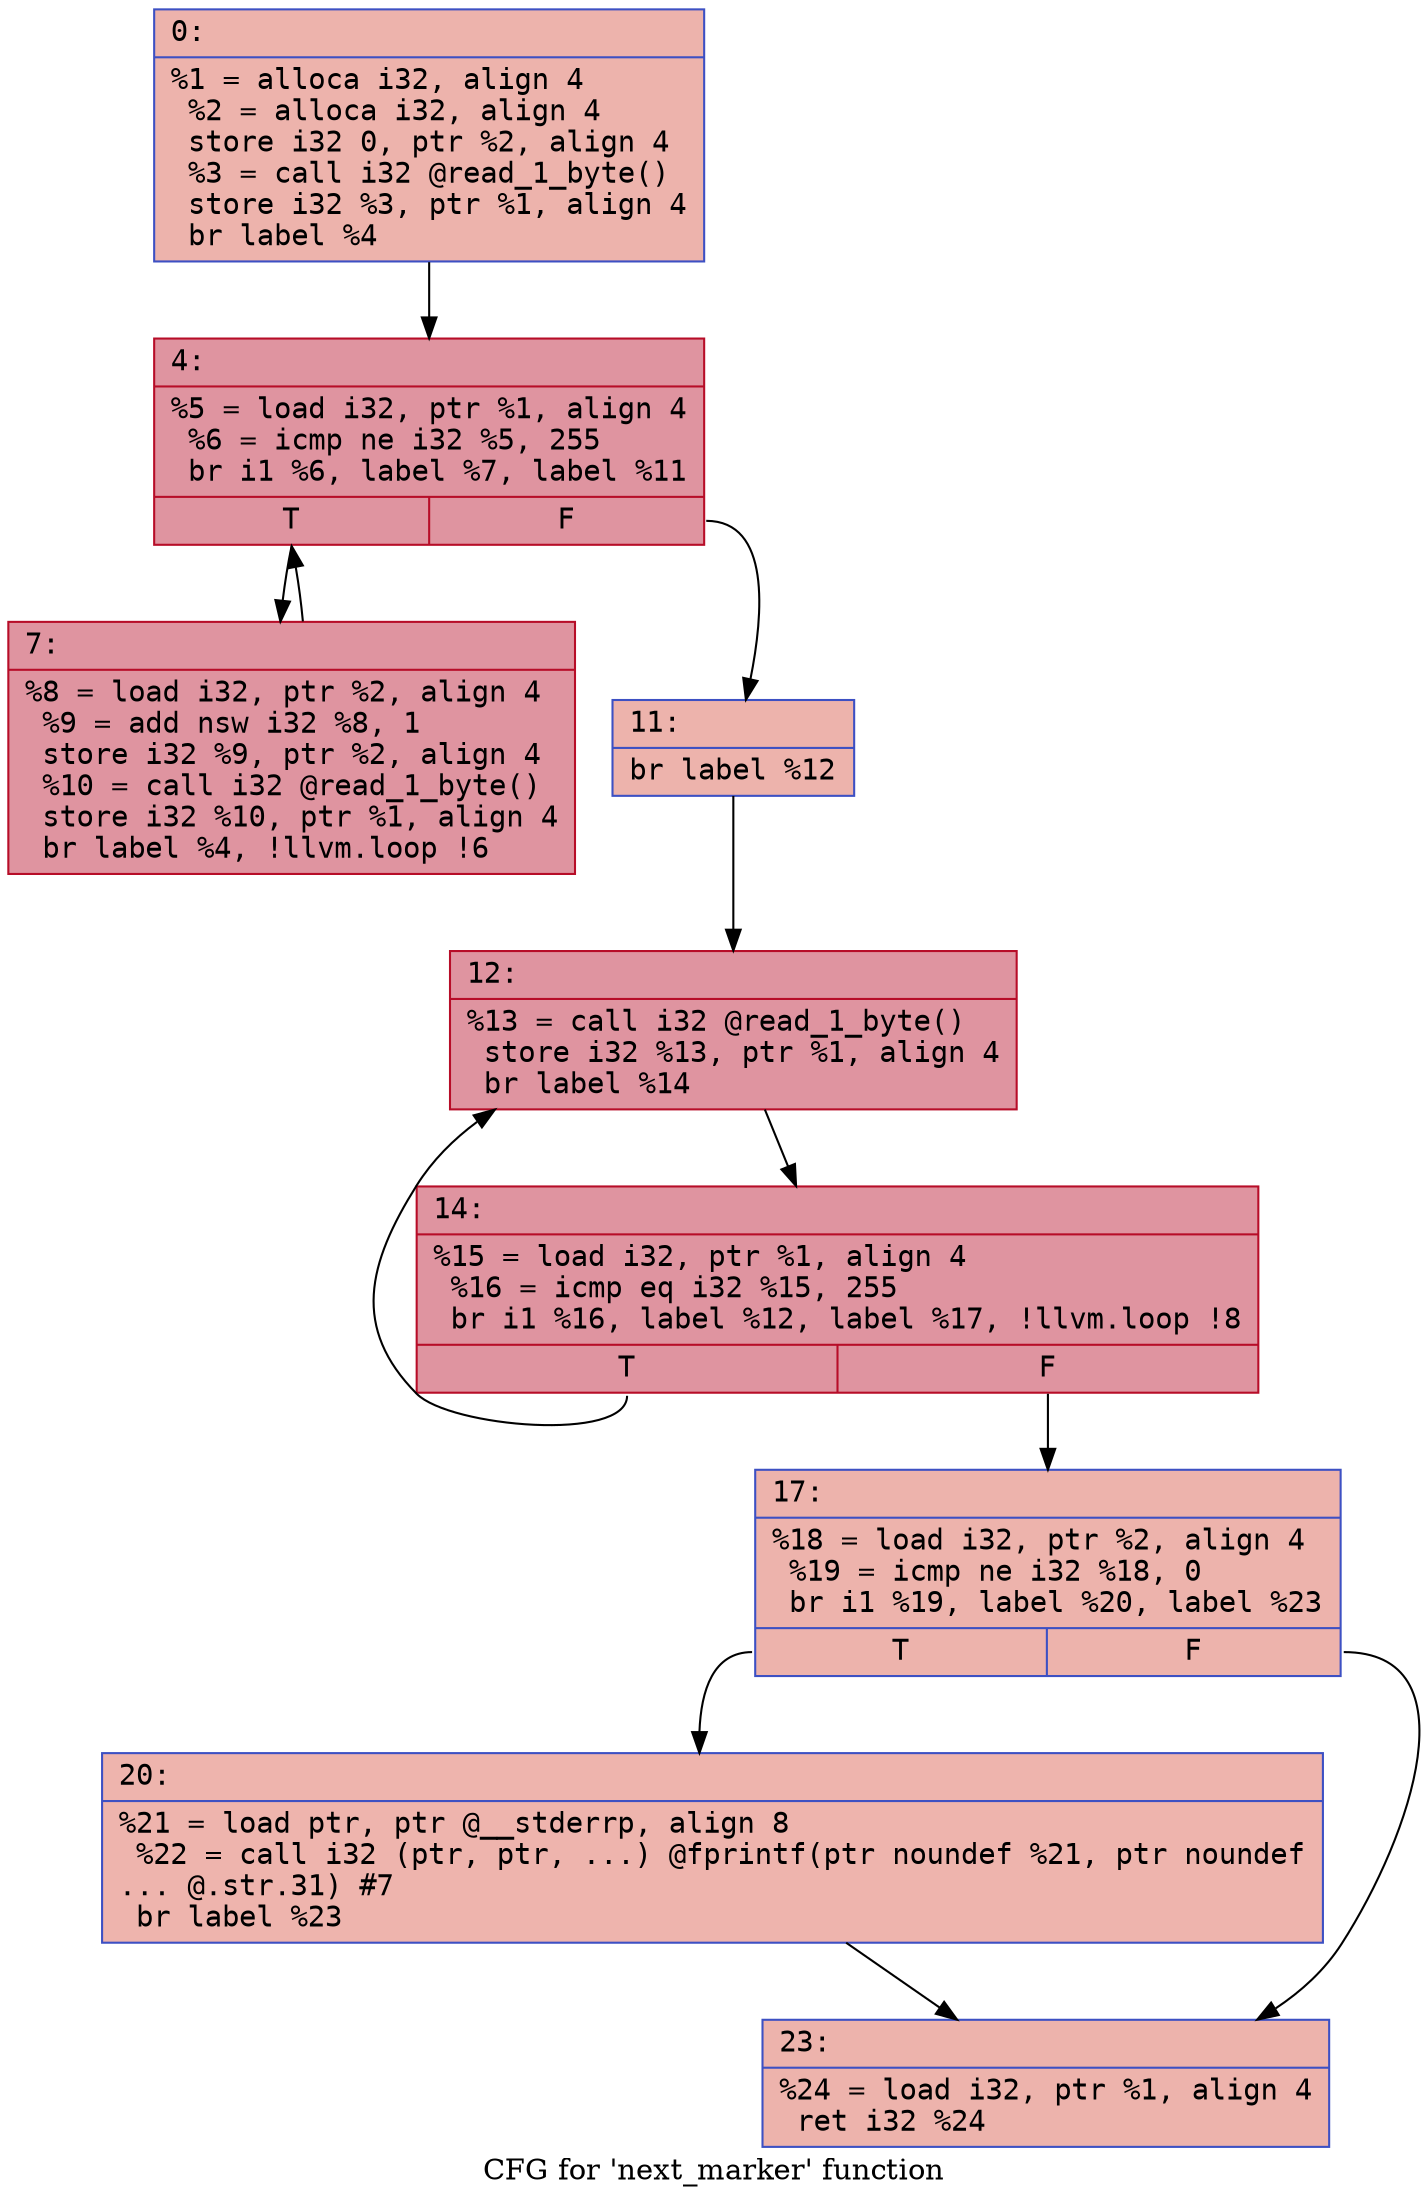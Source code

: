 digraph "CFG for 'next_marker' function" {
	label="CFG for 'next_marker' function";

	Node0x60000226ca00 [shape=record,color="#3d50c3ff", style=filled, fillcolor="#d6524470" fontname="Courier",label="{0:\l|  %1 = alloca i32, align 4\l  %2 = alloca i32, align 4\l  store i32 0, ptr %2, align 4\l  %3 = call i32 @read_1_byte()\l  store i32 %3, ptr %1, align 4\l  br label %4\l}"];
	Node0x60000226ca00 -> Node0x60000226ca50[tooltip="0 -> 4\nProbability 100.00%" ];
	Node0x60000226ca50 [shape=record,color="#b70d28ff", style=filled, fillcolor="#b70d2870" fontname="Courier",label="{4:\l|  %5 = load i32, ptr %1, align 4\l  %6 = icmp ne i32 %5, 255\l  br i1 %6, label %7, label %11\l|{<s0>T|<s1>F}}"];
	Node0x60000226ca50:s0 -> Node0x60000226caa0[tooltip="4 -> 7\nProbability 96.88%" ];
	Node0x60000226ca50:s1 -> Node0x60000226caf0[tooltip="4 -> 11\nProbability 3.12%" ];
	Node0x60000226caa0 [shape=record,color="#b70d28ff", style=filled, fillcolor="#b70d2870" fontname="Courier",label="{7:\l|  %8 = load i32, ptr %2, align 4\l  %9 = add nsw i32 %8, 1\l  store i32 %9, ptr %2, align 4\l  %10 = call i32 @read_1_byte()\l  store i32 %10, ptr %1, align 4\l  br label %4, !llvm.loop !6\l}"];
	Node0x60000226caa0 -> Node0x60000226ca50[tooltip="7 -> 4\nProbability 100.00%" ];
	Node0x60000226caf0 [shape=record,color="#3d50c3ff", style=filled, fillcolor="#d6524470" fontname="Courier",label="{11:\l|  br label %12\l}"];
	Node0x60000226caf0 -> Node0x60000226cb40[tooltip="11 -> 12\nProbability 100.00%" ];
	Node0x60000226cb40 [shape=record,color="#b70d28ff", style=filled, fillcolor="#b70d2870" fontname="Courier",label="{12:\l|  %13 = call i32 @read_1_byte()\l  store i32 %13, ptr %1, align 4\l  br label %14\l}"];
	Node0x60000226cb40 -> Node0x60000226cb90[tooltip="12 -> 14\nProbability 100.00%" ];
	Node0x60000226cb90 [shape=record,color="#b70d28ff", style=filled, fillcolor="#b70d2870" fontname="Courier",label="{14:\l|  %15 = load i32, ptr %1, align 4\l  %16 = icmp eq i32 %15, 255\l  br i1 %16, label %12, label %17, !llvm.loop !8\l|{<s0>T|<s1>F}}"];
	Node0x60000226cb90:s0 -> Node0x60000226cb40[tooltip="14 -> 12\nProbability 96.88%" ];
	Node0x60000226cb90:s1 -> Node0x60000226cbe0[tooltip="14 -> 17\nProbability 3.12%" ];
	Node0x60000226cbe0 [shape=record,color="#3d50c3ff", style=filled, fillcolor="#d6524470" fontname="Courier",label="{17:\l|  %18 = load i32, ptr %2, align 4\l  %19 = icmp ne i32 %18, 0\l  br i1 %19, label %20, label %23\l|{<s0>T|<s1>F}}"];
	Node0x60000226cbe0:s0 -> Node0x60000226cc30[tooltip="17 -> 20\nProbability 62.50%" ];
	Node0x60000226cbe0:s1 -> Node0x60000226cc80[tooltip="17 -> 23\nProbability 37.50%" ];
	Node0x60000226cc30 [shape=record,color="#3d50c3ff", style=filled, fillcolor="#d8564670" fontname="Courier",label="{20:\l|  %21 = load ptr, ptr @__stderrp, align 8\l  %22 = call i32 (ptr, ptr, ...) @fprintf(ptr noundef %21, ptr noundef\l... @.str.31) #7\l  br label %23\l}"];
	Node0x60000226cc30 -> Node0x60000226cc80[tooltip="20 -> 23\nProbability 100.00%" ];
	Node0x60000226cc80 [shape=record,color="#3d50c3ff", style=filled, fillcolor="#d6524470" fontname="Courier",label="{23:\l|  %24 = load i32, ptr %1, align 4\l  ret i32 %24\l}"];
}
